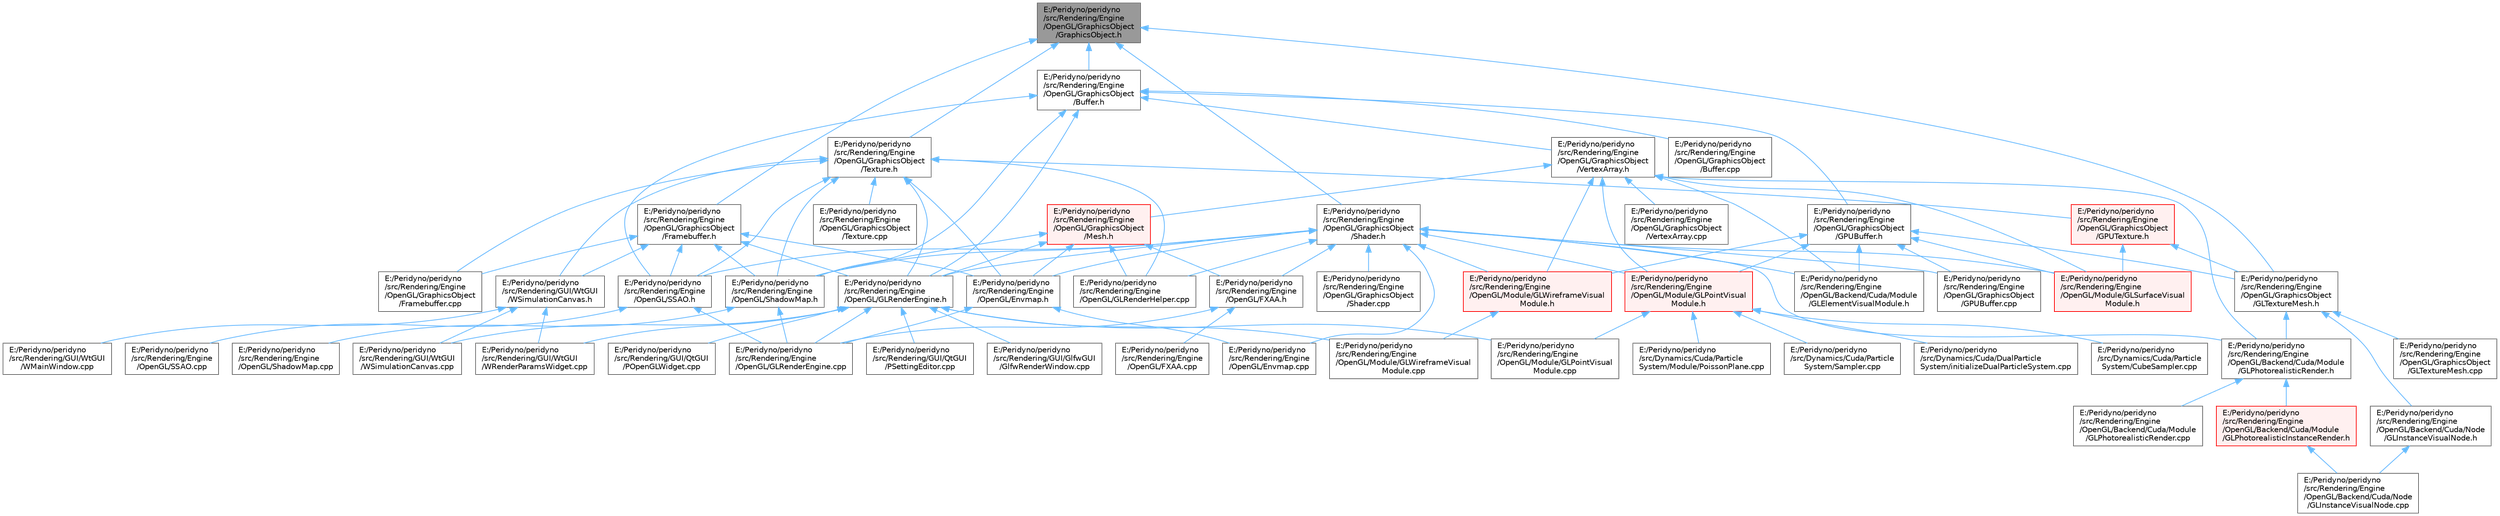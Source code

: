 digraph "E:/Peridyno/peridyno/src/Rendering/Engine/OpenGL/GraphicsObject/GraphicsObject.h"
{
 // LATEX_PDF_SIZE
  bgcolor="transparent";
  edge [fontname=Helvetica,fontsize=10,labelfontname=Helvetica,labelfontsize=10];
  node [fontname=Helvetica,fontsize=10,shape=box,height=0.2,width=0.4];
  Node1 [id="Node000001",label="E:/Peridyno/peridyno\l/src/Rendering/Engine\l/OpenGL/GraphicsObject\l/GraphicsObject.h",height=0.2,width=0.4,color="gray40", fillcolor="grey60", style="filled", fontcolor="black",tooltip=" "];
  Node1 -> Node2 [id="edge1_Node000001_Node000002",dir="back",color="steelblue1",style="solid",tooltip=" "];
  Node2 [id="Node000002",label="E:/Peridyno/peridyno\l/src/Rendering/Engine\l/OpenGL/GraphicsObject\l/Buffer.h",height=0.2,width=0.4,color="grey40", fillcolor="white", style="filled",URL="$_buffer_8h.html",tooltip=" "];
  Node2 -> Node3 [id="edge2_Node000002_Node000003",dir="back",color="steelblue1",style="solid",tooltip=" "];
  Node3 [id="Node000003",label="E:/Peridyno/peridyno\l/src/Rendering/Engine\l/OpenGL/GLRenderEngine.h",height=0.2,width=0.4,color="grey40", fillcolor="white", style="filled",URL="$_g_l_render_engine_8h.html",tooltip=" "];
  Node3 -> Node4 [id="edge3_Node000003_Node000004",dir="back",color="steelblue1",style="solid",tooltip=" "];
  Node4 [id="Node000004",label="E:/Peridyno/peridyno\l/src/Rendering/Engine\l/OpenGL/GLRenderEngine.cpp",height=0.2,width=0.4,color="grey40", fillcolor="white", style="filled",URL="$_g_l_render_engine_8cpp.html",tooltip=" "];
  Node3 -> Node5 [id="edge4_Node000003_Node000005",dir="back",color="steelblue1",style="solid",tooltip=" "];
  Node5 [id="Node000005",label="E:/Peridyno/peridyno\l/src/Rendering/Engine\l/OpenGL/Module/GLPointVisual\lModule.cpp",height=0.2,width=0.4,color="grey40", fillcolor="white", style="filled",URL="$_g_l_point_visual_module_8cpp.html",tooltip=" "];
  Node3 -> Node6 [id="edge5_Node000003_Node000006",dir="back",color="steelblue1",style="solid",tooltip=" "];
  Node6 [id="Node000006",label="E:/Peridyno/peridyno\l/src/Rendering/Engine\l/OpenGL/Module/GLWireframeVisual\lModule.cpp",height=0.2,width=0.4,color="grey40", fillcolor="white", style="filled",URL="$_g_l_wireframe_visual_module_8cpp.html",tooltip=" "];
  Node3 -> Node7 [id="edge6_Node000003_Node000007",dir="back",color="steelblue1",style="solid",tooltip=" "];
  Node7 [id="Node000007",label="E:/Peridyno/peridyno\l/src/Rendering/GUI/GlfwGUI\l/GlfwRenderWindow.cpp",height=0.2,width=0.4,color="grey40", fillcolor="white", style="filled",URL="$_glfw_render_window_8cpp.html",tooltip=" "];
  Node3 -> Node8 [id="edge7_Node000003_Node000008",dir="back",color="steelblue1",style="solid",tooltip=" "];
  Node8 [id="Node000008",label="E:/Peridyno/peridyno\l/src/Rendering/GUI/QtGUI\l/POpenGLWidget.cpp",height=0.2,width=0.4,color="grey40", fillcolor="white", style="filled",URL="$_p_open_g_l_widget_8cpp.html",tooltip=" "];
  Node3 -> Node9 [id="edge8_Node000003_Node000009",dir="back",color="steelblue1",style="solid",tooltip=" "];
  Node9 [id="Node000009",label="E:/Peridyno/peridyno\l/src/Rendering/GUI/QtGUI\l/PSettingEditor.cpp",height=0.2,width=0.4,color="grey40", fillcolor="white", style="filled",URL="$_p_setting_editor_8cpp.html",tooltip=" "];
  Node3 -> Node10 [id="edge9_Node000003_Node000010",dir="back",color="steelblue1",style="solid",tooltip=" "];
  Node10 [id="Node000010",label="E:/Peridyno/peridyno\l/src/Rendering/GUI/WtGUI\l/WRenderParamsWidget.cpp",height=0.2,width=0.4,color="grey40", fillcolor="white", style="filled",URL="$_w_render_params_widget_8cpp.html",tooltip=" "];
  Node3 -> Node11 [id="edge10_Node000003_Node000011",dir="back",color="steelblue1",style="solid",tooltip=" "];
  Node11 [id="Node000011",label="E:/Peridyno/peridyno\l/src/Rendering/GUI/WtGUI\l/WSimulationCanvas.cpp",height=0.2,width=0.4,color="grey40", fillcolor="white", style="filled",URL="$_w_simulation_canvas_8cpp.html",tooltip=" "];
  Node2 -> Node12 [id="edge11_Node000002_Node000012",dir="back",color="steelblue1",style="solid",tooltip=" "];
  Node12 [id="Node000012",label="E:/Peridyno/peridyno\l/src/Rendering/Engine\l/OpenGL/GraphicsObject\l/Buffer.cpp",height=0.2,width=0.4,color="grey40", fillcolor="white", style="filled",URL="$_buffer_8cpp.html",tooltip=" "];
  Node2 -> Node13 [id="edge12_Node000002_Node000013",dir="back",color="steelblue1",style="solid",tooltip=" "];
  Node13 [id="Node000013",label="E:/Peridyno/peridyno\l/src/Rendering/Engine\l/OpenGL/GraphicsObject\l/GPUBuffer.h",height=0.2,width=0.4,color="grey40", fillcolor="white", style="filled",URL="$_g_p_u_buffer_8h.html",tooltip=" "];
  Node13 -> Node14 [id="edge13_Node000013_Node000014",dir="back",color="steelblue1",style="solid",tooltip=" "];
  Node14 [id="Node000014",label="E:/Peridyno/peridyno\l/src/Rendering/Engine\l/OpenGL/Backend/Cuda/Module\l/GLElementVisualModule.h",height=0.2,width=0.4,color="grey40", fillcolor="white", style="filled",URL="$_g_l_element_visual_module_8h.html",tooltip=" "];
  Node13 -> Node15 [id="edge14_Node000013_Node000015",dir="back",color="steelblue1",style="solid",tooltip=" "];
  Node15 [id="Node000015",label="E:/Peridyno/peridyno\l/src/Rendering/Engine\l/OpenGL/GraphicsObject\l/GLTextureMesh.h",height=0.2,width=0.4,color="grey40", fillcolor="white", style="filled",URL="$_g_l_texture_mesh_8h.html",tooltip=" "];
  Node15 -> Node16 [id="edge15_Node000015_Node000016",dir="back",color="steelblue1",style="solid",tooltip=" "];
  Node16 [id="Node000016",label="E:/Peridyno/peridyno\l/src/Rendering/Engine\l/OpenGL/Backend/Cuda/Module\l/GLPhotorealisticRender.h",height=0.2,width=0.4,color="grey40", fillcolor="white", style="filled",URL="$_g_l_photorealistic_render_8h.html",tooltip=" "];
  Node16 -> Node17 [id="edge16_Node000016_Node000017",dir="back",color="steelblue1",style="solid",tooltip=" "];
  Node17 [id="Node000017",label="E:/Peridyno/peridyno\l/src/Rendering/Engine\l/OpenGL/Backend/Cuda/Module\l/GLPhotorealisticInstanceRender.h",height=0.2,width=0.4,color="red", fillcolor="#FFF0F0", style="filled",URL="$_g_l_photorealistic_instance_render_8h.html",tooltip=" "];
  Node17 -> Node20 [id="edge17_Node000017_Node000020",dir="back",color="steelblue1",style="solid",tooltip=" "];
  Node20 [id="Node000020",label="E:/Peridyno/peridyno\l/src/Rendering/Engine\l/OpenGL/Backend/Cuda/Node\l/GLInstanceVisualNode.cpp",height=0.2,width=0.4,color="grey40", fillcolor="white", style="filled",URL="$_g_l_instance_visual_node_8cpp.html",tooltip=" "];
  Node16 -> Node21 [id="edge18_Node000016_Node000021",dir="back",color="steelblue1",style="solid",tooltip=" "];
  Node21 [id="Node000021",label="E:/Peridyno/peridyno\l/src/Rendering/Engine\l/OpenGL/Backend/Cuda/Module\l/GLPhotorealisticRender.cpp",height=0.2,width=0.4,color="grey40", fillcolor="white", style="filled",URL="$_g_l_photorealistic_render_8cpp.html",tooltip=" "];
  Node15 -> Node22 [id="edge19_Node000015_Node000022",dir="back",color="steelblue1",style="solid",tooltip=" "];
  Node22 [id="Node000022",label="E:/Peridyno/peridyno\l/src/Rendering/Engine\l/OpenGL/Backend/Cuda/Node\l/GLInstanceVisualNode.h",height=0.2,width=0.4,color="grey40", fillcolor="white", style="filled",URL="$_g_l_instance_visual_node_8h.html",tooltip=" "];
  Node22 -> Node20 [id="edge20_Node000022_Node000020",dir="back",color="steelblue1",style="solid",tooltip=" "];
  Node15 -> Node23 [id="edge21_Node000015_Node000023",dir="back",color="steelblue1",style="solid",tooltip=" "];
  Node23 [id="Node000023",label="E:/Peridyno/peridyno\l/src/Rendering/Engine\l/OpenGL/GraphicsObject\l/GLTextureMesh.cpp",height=0.2,width=0.4,color="grey40", fillcolor="white", style="filled",URL="$_g_l_texture_mesh_8cpp.html",tooltip=" "];
  Node13 -> Node24 [id="edge22_Node000013_Node000024",dir="back",color="steelblue1",style="solid",tooltip=" "];
  Node24 [id="Node000024",label="E:/Peridyno/peridyno\l/src/Rendering/Engine\l/OpenGL/GraphicsObject\l/GPUBuffer.cpp",height=0.2,width=0.4,color="grey40", fillcolor="white", style="filled",URL="$_g_p_u_buffer_8cpp.html",tooltip=" "];
  Node13 -> Node25 [id="edge23_Node000013_Node000025",dir="back",color="steelblue1",style="solid",tooltip=" "];
  Node25 [id="Node000025",label="E:/Peridyno/peridyno\l/src/Rendering/Engine\l/OpenGL/Module/GLPointVisual\lModule.h",height=0.2,width=0.4,color="red", fillcolor="#FFF0F0", style="filled",URL="$_g_l_point_visual_module_8h.html",tooltip=" "];
  Node25 -> Node26 [id="edge24_Node000025_Node000026",dir="back",color="steelblue1",style="solid",tooltip=" "];
  Node26 [id="Node000026",label="E:/Peridyno/peridyno\l/src/Dynamics/Cuda/DualParticle\lSystem/initializeDualParticleSystem.cpp",height=0.2,width=0.4,color="grey40", fillcolor="white", style="filled",URL="$initialize_dual_particle_system_8cpp.html",tooltip=" "];
  Node25 -> Node27 [id="edge25_Node000025_Node000027",dir="back",color="steelblue1",style="solid",tooltip=" "];
  Node27 [id="Node000027",label="E:/Peridyno/peridyno\l/src/Dynamics/Cuda/Particle\lSystem/CubeSampler.cpp",height=0.2,width=0.4,color="grey40", fillcolor="white", style="filled",URL="$_cube_sampler_8cpp.html",tooltip=" "];
  Node25 -> Node28 [id="edge26_Node000025_Node000028",dir="back",color="steelblue1",style="solid",tooltip=" "];
  Node28 [id="Node000028",label="E:/Peridyno/peridyno\l/src/Dynamics/Cuda/Particle\lSystem/Module/PoissonPlane.cpp",height=0.2,width=0.4,color="grey40", fillcolor="white", style="filled",URL="$_poisson_plane_8cpp.html",tooltip=" "];
  Node25 -> Node29 [id="edge27_Node000025_Node000029",dir="back",color="steelblue1",style="solid",tooltip=" "];
  Node29 [id="Node000029",label="E:/Peridyno/peridyno\l/src/Dynamics/Cuda/Particle\lSystem/Sampler.cpp",height=0.2,width=0.4,color="grey40", fillcolor="white", style="filled",URL="$_sampler_8cpp.html",tooltip=" "];
  Node25 -> Node5 [id="edge28_Node000025_Node000005",dir="back",color="steelblue1",style="solid",tooltip=" "];
  Node13 -> Node58 [id="edge29_Node000013_Node000058",dir="back",color="steelblue1",style="solid",tooltip=" "];
  Node58 [id="Node000058",label="E:/Peridyno/peridyno\l/src/Rendering/Engine\l/OpenGL/Module/GLSurfaceVisual\lModule.h",height=0.2,width=0.4,color="red", fillcolor="#FFF0F0", style="filled",URL="$_g_l_surface_visual_module_8h.html",tooltip=" "];
  Node13 -> Node83 [id="edge30_Node000013_Node000083",dir="back",color="steelblue1",style="solid",tooltip=" "];
  Node83 [id="Node000083",label="E:/Peridyno/peridyno\l/src/Rendering/Engine\l/OpenGL/Module/GLWireframeVisual\lModule.h",height=0.2,width=0.4,color="red", fillcolor="#FFF0F0", style="filled",URL="$_g_l_wireframe_visual_module_8h.html",tooltip=" "];
  Node83 -> Node6 [id="edge31_Node000083_Node000006",dir="back",color="steelblue1",style="solid",tooltip=" "];
  Node2 -> Node86 [id="edge32_Node000002_Node000086",dir="back",color="steelblue1",style="solid",tooltip=" "];
  Node86 [id="Node000086",label="E:/Peridyno/peridyno\l/src/Rendering/Engine\l/OpenGL/GraphicsObject\l/VertexArray.h",height=0.2,width=0.4,color="grey40", fillcolor="white", style="filled",URL="$_vertex_array_8h.html",tooltip=" "];
  Node86 -> Node14 [id="edge33_Node000086_Node000014",dir="back",color="steelblue1",style="solid",tooltip=" "];
  Node86 -> Node16 [id="edge34_Node000086_Node000016",dir="back",color="steelblue1",style="solid",tooltip=" "];
  Node86 -> Node87 [id="edge35_Node000086_Node000087",dir="back",color="steelblue1",style="solid",tooltip=" "];
  Node87 [id="Node000087",label="E:/Peridyno/peridyno\l/src/Rendering/Engine\l/OpenGL/GraphicsObject\l/Mesh.h",height=0.2,width=0.4,color="red", fillcolor="#FFF0F0", style="filled",URL="$_mesh_8h.html",tooltip=" "];
  Node87 -> Node88 [id="edge36_Node000087_Node000088",dir="back",color="steelblue1",style="solid",tooltip=" "];
  Node88 [id="Node000088",label="E:/Peridyno/peridyno\l/src/Rendering/Engine\l/OpenGL/Envmap.h",height=0.2,width=0.4,color="grey40", fillcolor="white", style="filled",URL="$_envmap_8h.html",tooltip=" "];
  Node88 -> Node89 [id="edge37_Node000088_Node000089",dir="back",color="steelblue1",style="solid",tooltip=" "];
  Node89 [id="Node000089",label="E:/Peridyno/peridyno\l/src/Rendering/Engine\l/OpenGL/Envmap.cpp",height=0.2,width=0.4,color="grey40", fillcolor="white", style="filled",URL="$_envmap_8cpp.html",tooltip=" "];
  Node88 -> Node4 [id="edge38_Node000088_Node000004",dir="back",color="steelblue1",style="solid",tooltip=" "];
  Node87 -> Node90 [id="edge39_Node000087_Node000090",dir="back",color="steelblue1",style="solid",tooltip=" "];
  Node90 [id="Node000090",label="E:/Peridyno/peridyno\l/src/Rendering/Engine\l/OpenGL/FXAA.h",height=0.2,width=0.4,color="grey40", fillcolor="white", style="filled",URL="$_f_x_a_a_8h.html",tooltip=" "];
  Node90 -> Node91 [id="edge40_Node000090_Node000091",dir="back",color="steelblue1",style="solid",tooltip=" "];
  Node91 [id="Node000091",label="E:/Peridyno/peridyno\l/src/Rendering/Engine\l/OpenGL/FXAA.cpp",height=0.2,width=0.4,color="grey40", fillcolor="white", style="filled",URL="$_f_x_a_a_8cpp.html",tooltip=" "];
  Node90 -> Node4 [id="edge41_Node000090_Node000004",dir="back",color="steelblue1",style="solid",tooltip=" "];
  Node87 -> Node3 [id="edge42_Node000087_Node000003",dir="back",color="steelblue1",style="solid",tooltip=" "];
  Node87 -> Node92 [id="edge43_Node000087_Node000092",dir="back",color="steelblue1",style="solid",tooltip=" "];
  Node92 [id="Node000092",label="E:/Peridyno/peridyno\l/src/Rendering/Engine\l/OpenGL/GLRenderHelper.cpp",height=0.2,width=0.4,color="grey40", fillcolor="white", style="filled",URL="$_g_l_render_helper_8cpp.html",tooltip=" "];
  Node87 -> Node94 [id="edge44_Node000087_Node000094",dir="back",color="steelblue1",style="solid",tooltip=" "];
  Node94 [id="Node000094",label="E:/Peridyno/peridyno\l/src/Rendering/Engine\l/OpenGL/ShadowMap.h",height=0.2,width=0.4,color="grey40", fillcolor="white", style="filled",URL="$_shadow_map_8h.html",tooltip=" "];
  Node94 -> Node4 [id="edge45_Node000094_Node000004",dir="back",color="steelblue1",style="solid",tooltip=" "];
  Node94 -> Node95 [id="edge46_Node000094_Node000095",dir="back",color="steelblue1",style="solid",tooltip=" "];
  Node95 [id="Node000095",label="E:/Peridyno/peridyno\l/src/Rendering/Engine\l/OpenGL/ShadowMap.cpp",height=0.2,width=0.4,color="grey40", fillcolor="white", style="filled",URL="$_shadow_map_8cpp.html",tooltip=" "];
  Node86 -> Node96 [id="edge47_Node000086_Node000096",dir="back",color="steelblue1",style="solid",tooltip=" "];
  Node96 [id="Node000096",label="E:/Peridyno/peridyno\l/src/Rendering/Engine\l/OpenGL/GraphicsObject\l/VertexArray.cpp",height=0.2,width=0.4,color="grey40", fillcolor="white", style="filled",URL="$_vertex_array_8cpp.html",tooltip=" "];
  Node86 -> Node25 [id="edge48_Node000086_Node000025",dir="back",color="steelblue1",style="solid",tooltip=" "];
  Node86 -> Node58 [id="edge49_Node000086_Node000058",dir="back",color="steelblue1",style="solid",tooltip=" "];
  Node86 -> Node83 [id="edge50_Node000086_Node000083",dir="back",color="steelblue1",style="solid",tooltip=" "];
  Node2 -> Node97 [id="edge51_Node000002_Node000097",dir="back",color="steelblue1",style="solid",tooltip=" "];
  Node97 [id="Node000097",label="E:/Peridyno/peridyno\l/src/Rendering/Engine\l/OpenGL/SSAO.h",height=0.2,width=0.4,color="grey40", fillcolor="white", style="filled",URL="$_s_s_a_o_8h.html",tooltip=" "];
  Node97 -> Node4 [id="edge52_Node000097_Node000004",dir="back",color="steelblue1",style="solid",tooltip=" "];
  Node97 -> Node98 [id="edge53_Node000097_Node000098",dir="back",color="steelblue1",style="solid",tooltip=" "];
  Node98 [id="Node000098",label="E:/Peridyno/peridyno\l/src/Rendering/Engine\l/OpenGL/SSAO.cpp",height=0.2,width=0.4,color="grey40", fillcolor="white", style="filled",URL="$_s_s_a_o_8cpp.html",tooltip=" "];
  Node2 -> Node94 [id="edge54_Node000002_Node000094",dir="back",color="steelblue1",style="solid",tooltip=" "];
  Node1 -> Node99 [id="edge55_Node000001_Node000099",dir="back",color="steelblue1",style="solid",tooltip=" "];
  Node99 [id="Node000099",label="E:/Peridyno/peridyno\l/src/Rendering/Engine\l/OpenGL/GraphicsObject\l/Framebuffer.h",height=0.2,width=0.4,color="grey40", fillcolor="white", style="filled",URL="$_framebuffer_8h.html",tooltip=" "];
  Node99 -> Node88 [id="edge56_Node000099_Node000088",dir="back",color="steelblue1",style="solid",tooltip=" "];
  Node99 -> Node3 [id="edge57_Node000099_Node000003",dir="back",color="steelblue1",style="solid",tooltip=" "];
  Node99 -> Node100 [id="edge58_Node000099_Node000100",dir="back",color="steelblue1",style="solid",tooltip=" "];
  Node100 [id="Node000100",label="E:/Peridyno/peridyno\l/src/Rendering/Engine\l/OpenGL/GraphicsObject\l/Framebuffer.cpp",height=0.2,width=0.4,color="grey40", fillcolor="white", style="filled",URL="$_framebuffer_8cpp.html",tooltip=" "];
  Node99 -> Node97 [id="edge59_Node000099_Node000097",dir="back",color="steelblue1",style="solid",tooltip=" "];
  Node99 -> Node94 [id="edge60_Node000099_Node000094",dir="back",color="steelblue1",style="solid",tooltip=" "];
  Node99 -> Node101 [id="edge61_Node000099_Node000101",dir="back",color="steelblue1",style="solid",tooltip=" "];
  Node101 [id="Node000101",label="E:/Peridyno/peridyno\l/src/Rendering/GUI/WtGUI\l/WSimulationCanvas.h",height=0.2,width=0.4,color="grey40", fillcolor="white", style="filled",URL="$_w_simulation_canvas_8h.html",tooltip=" "];
  Node101 -> Node102 [id="edge62_Node000101_Node000102",dir="back",color="steelblue1",style="solid",tooltip=" "];
  Node102 [id="Node000102",label="E:/Peridyno/peridyno\l/src/Rendering/GUI/WtGUI\l/WMainWindow.cpp",height=0.2,width=0.4,color="grey40", fillcolor="white", style="filled",URL="$_w_main_window_8cpp.html",tooltip=" "];
  Node101 -> Node10 [id="edge63_Node000101_Node000010",dir="back",color="steelblue1",style="solid",tooltip=" "];
  Node101 -> Node11 [id="edge64_Node000101_Node000011",dir="back",color="steelblue1",style="solid",tooltip=" "];
  Node1 -> Node15 [id="edge65_Node000001_Node000015",dir="back",color="steelblue1",style="solid",tooltip=" "];
  Node1 -> Node103 [id="edge66_Node000001_Node000103",dir="back",color="steelblue1",style="solid",tooltip=" "];
  Node103 [id="Node000103",label="E:/Peridyno/peridyno\l/src/Rendering/Engine\l/OpenGL/GraphicsObject\l/Shader.h",height=0.2,width=0.4,color="grey40", fillcolor="white", style="filled",URL="$_shader_8h.html",tooltip=" "];
  Node103 -> Node14 [id="edge67_Node000103_Node000014",dir="back",color="steelblue1",style="solid",tooltip=" "];
  Node103 -> Node16 [id="edge68_Node000103_Node000016",dir="back",color="steelblue1",style="solid",tooltip=" "];
  Node103 -> Node89 [id="edge69_Node000103_Node000089",dir="back",color="steelblue1",style="solid",tooltip=" "];
  Node103 -> Node88 [id="edge70_Node000103_Node000088",dir="back",color="steelblue1",style="solid",tooltip=" "];
  Node103 -> Node90 [id="edge71_Node000103_Node000090",dir="back",color="steelblue1",style="solid",tooltip=" "];
  Node103 -> Node3 [id="edge72_Node000103_Node000003",dir="back",color="steelblue1",style="solid",tooltip=" "];
  Node103 -> Node92 [id="edge73_Node000103_Node000092",dir="back",color="steelblue1",style="solid",tooltip=" "];
  Node103 -> Node24 [id="edge74_Node000103_Node000024",dir="back",color="steelblue1",style="solid",tooltip=" "];
  Node103 -> Node104 [id="edge75_Node000103_Node000104",dir="back",color="steelblue1",style="solid",tooltip=" "];
  Node104 [id="Node000104",label="E:/Peridyno/peridyno\l/src/Rendering/Engine\l/OpenGL/GraphicsObject\l/Shader.cpp",height=0.2,width=0.4,color="grey40", fillcolor="white", style="filled",URL="$_shader_8cpp.html",tooltip=" "];
  Node103 -> Node25 [id="edge76_Node000103_Node000025",dir="back",color="steelblue1",style="solid",tooltip=" "];
  Node103 -> Node58 [id="edge77_Node000103_Node000058",dir="back",color="steelblue1",style="solid",tooltip=" "];
  Node103 -> Node83 [id="edge78_Node000103_Node000083",dir="back",color="steelblue1",style="solid",tooltip=" "];
  Node103 -> Node97 [id="edge79_Node000103_Node000097",dir="back",color="steelblue1",style="solid",tooltip=" "];
  Node103 -> Node94 [id="edge80_Node000103_Node000094",dir="back",color="steelblue1",style="solid",tooltip=" "];
  Node1 -> Node105 [id="edge81_Node000001_Node000105",dir="back",color="steelblue1",style="solid",tooltip=" "];
  Node105 [id="Node000105",label="E:/Peridyno/peridyno\l/src/Rendering/Engine\l/OpenGL/GraphicsObject\l/Texture.h",height=0.2,width=0.4,color="grey40", fillcolor="white", style="filled",URL="$_texture_8h.html",tooltip=" "];
  Node105 -> Node88 [id="edge82_Node000105_Node000088",dir="back",color="steelblue1",style="solid",tooltip=" "];
  Node105 -> Node3 [id="edge83_Node000105_Node000003",dir="back",color="steelblue1",style="solid",tooltip=" "];
  Node105 -> Node92 [id="edge84_Node000105_Node000092",dir="back",color="steelblue1",style="solid",tooltip=" "];
  Node105 -> Node100 [id="edge85_Node000105_Node000100",dir="back",color="steelblue1",style="solid",tooltip=" "];
  Node105 -> Node106 [id="edge86_Node000105_Node000106",dir="back",color="steelblue1",style="solid",tooltip=" "];
  Node106 [id="Node000106",label="E:/Peridyno/peridyno\l/src/Rendering/Engine\l/OpenGL/GraphicsObject\l/GPUTexture.h",height=0.2,width=0.4,color="red", fillcolor="#FFF0F0", style="filled",URL="$_g_p_u_texture_8h.html",tooltip=" "];
  Node106 -> Node15 [id="edge87_Node000106_Node000015",dir="back",color="steelblue1",style="solid",tooltip=" "];
  Node106 -> Node58 [id="edge88_Node000106_Node000058",dir="back",color="steelblue1",style="solid",tooltip=" "];
  Node105 -> Node108 [id="edge89_Node000105_Node000108",dir="back",color="steelblue1",style="solid",tooltip=" "];
  Node108 [id="Node000108",label="E:/Peridyno/peridyno\l/src/Rendering/Engine\l/OpenGL/GraphicsObject\l/Texture.cpp",height=0.2,width=0.4,color="grey40", fillcolor="white", style="filled",URL="$_texture_8cpp.html",tooltip=" "];
  Node105 -> Node97 [id="edge90_Node000105_Node000097",dir="back",color="steelblue1",style="solid",tooltip=" "];
  Node105 -> Node94 [id="edge91_Node000105_Node000094",dir="back",color="steelblue1",style="solid",tooltip=" "];
  Node105 -> Node101 [id="edge92_Node000105_Node000101",dir="back",color="steelblue1",style="solid",tooltip=" "];
}
